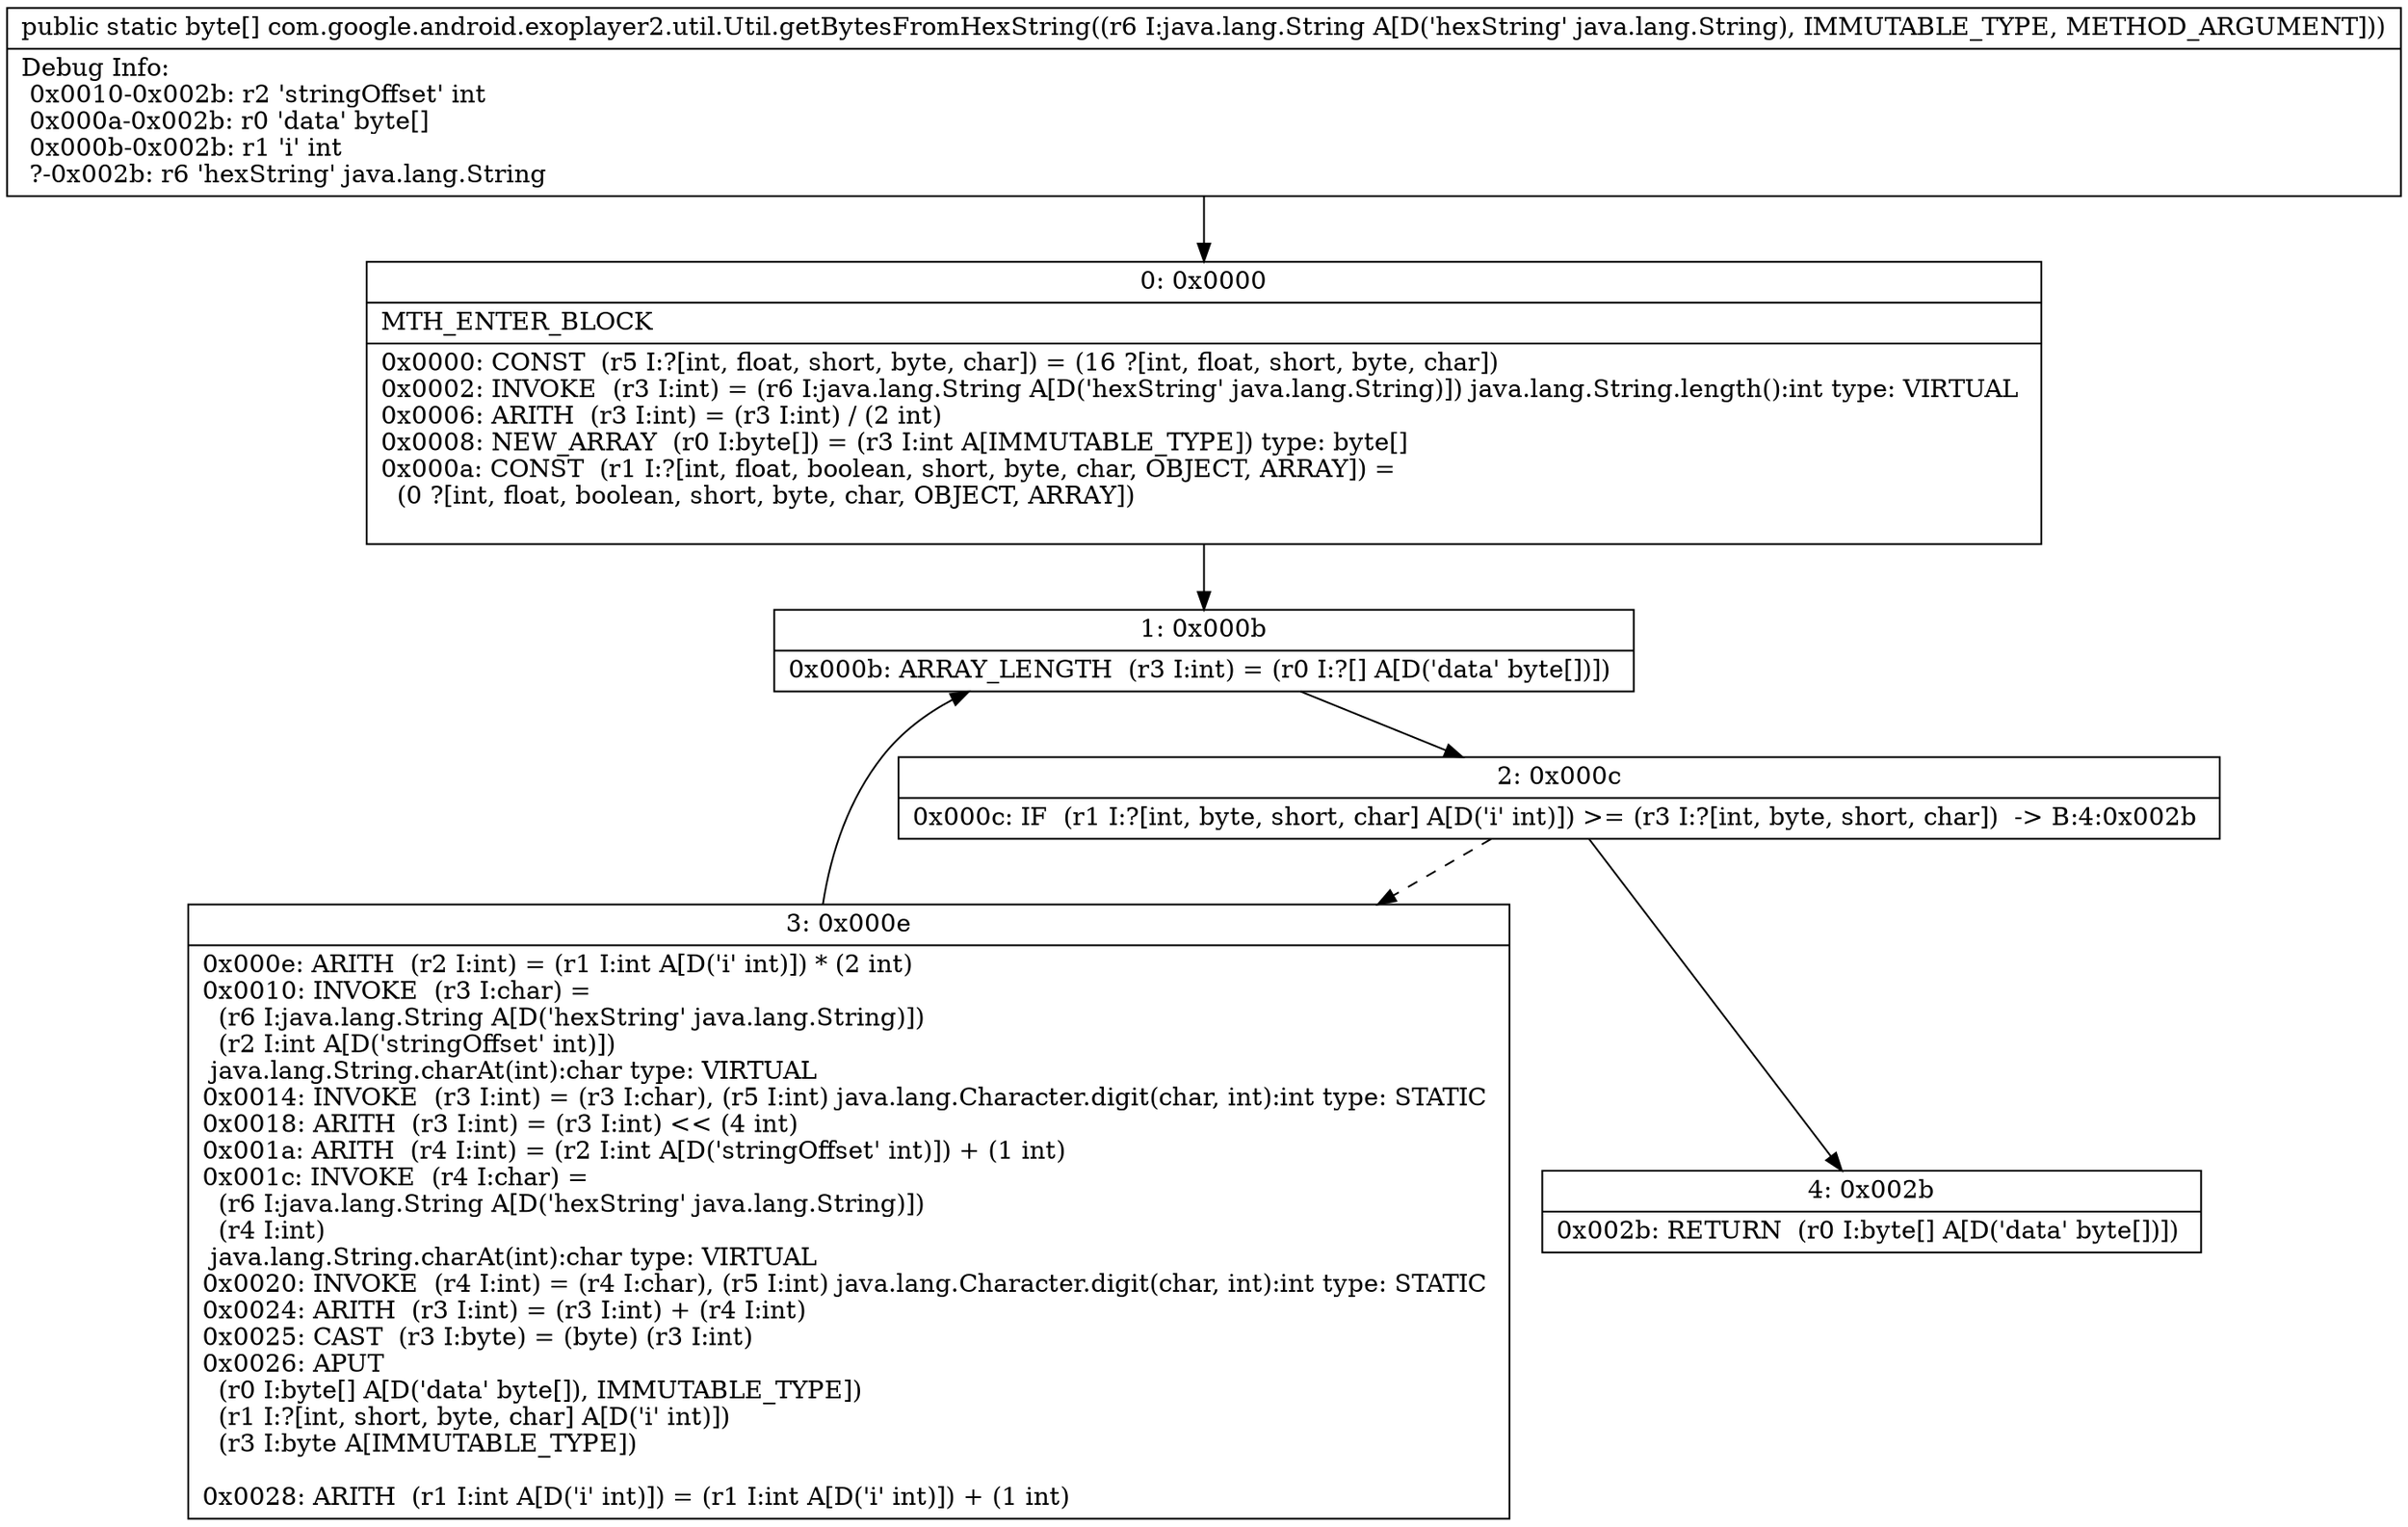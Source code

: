 digraph "CFG forcom.google.android.exoplayer2.util.Util.getBytesFromHexString(Ljava\/lang\/String;)[B" {
Node_0 [shape=record,label="{0\:\ 0x0000|MTH_ENTER_BLOCK\l|0x0000: CONST  (r5 I:?[int, float, short, byte, char]) = (16 ?[int, float, short, byte, char]) \l0x0002: INVOKE  (r3 I:int) = (r6 I:java.lang.String A[D('hexString' java.lang.String)]) java.lang.String.length():int type: VIRTUAL \l0x0006: ARITH  (r3 I:int) = (r3 I:int) \/ (2 int) \l0x0008: NEW_ARRAY  (r0 I:byte[]) = (r3 I:int A[IMMUTABLE_TYPE]) type: byte[] \l0x000a: CONST  (r1 I:?[int, float, boolean, short, byte, char, OBJECT, ARRAY]) = \l  (0 ?[int, float, boolean, short, byte, char, OBJECT, ARRAY])\l \l}"];
Node_1 [shape=record,label="{1\:\ 0x000b|0x000b: ARRAY_LENGTH  (r3 I:int) = (r0 I:?[] A[D('data' byte[])]) \l}"];
Node_2 [shape=record,label="{2\:\ 0x000c|0x000c: IF  (r1 I:?[int, byte, short, char] A[D('i' int)]) \>= (r3 I:?[int, byte, short, char])  \-\> B:4:0x002b \l}"];
Node_3 [shape=record,label="{3\:\ 0x000e|0x000e: ARITH  (r2 I:int) = (r1 I:int A[D('i' int)]) * (2 int) \l0x0010: INVOKE  (r3 I:char) = \l  (r6 I:java.lang.String A[D('hexString' java.lang.String)])\l  (r2 I:int A[D('stringOffset' int)])\l java.lang.String.charAt(int):char type: VIRTUAL \l0x0014: INVOKE  (r3 I:int) = (r3 I:char), (r5 I:int) java.lang.Character.digit(char, int):int type: STATIC \l0x0018: ARITH  (r3 I:int) = (r3 I:int) \<\< (4 int) \l0x001a: ARITH  (r4 I:int) = (r2 I:int A[D('stringOffset' int)]) + (1 int) \l0x001c: INVOKE  (r4 I:char) = \l  (r6 I:java.lang.String A[D('hexString' java.lang.String)])\l  (r4 I:int)\l java.lang.String.charAt(int):char type: VIRTUAL \l0x0020: INVOKE  (r4 I:int) = (r4 I:char), (r5 I:int) java.lang.Character.digit(char, int):int type: STATIC \l0x0024: ARITH  (r3 I:int) = (r3 I:int) + (r4 I:int) \l0x0025: CAST  (r3 I:byte) = (byte) (r3 I:int) \l0x0026: APUT  \l  (r0 I:byte[] A[D('data' byte[]), IMMUTABLE_TYPE])\l  (r1 I:?[int, short, byte, char] A[D('i' int)])\l  (r3 I:byte A[IMMUTABLE_TYPE])\l \l0x0028: ARITH  (r1 I:int A[D('i' int)]) = (r1 I:int A[D('i' int)]) + (1 int) \l}"];
Node_4 [shape=record,label="{4\:\ 0x002b|0x002b: RETURN  (r0 I:byte[] A[D('data' byte[])]) \l}"];
MethodNode[shape=record,label="{public static byte[] com.google.android.exoplayer2.util.Util.getBytesFromHexString((r6 I:java.lang.String A[D('hexString' java.lang.String), IMMUTABLE_TYPE, METHOD_ARGUMENT]))  | Debug Info:\l  0x0010\-0x002b: r2 'stringOffset' int\l  0x000a\-0x002b: r0 'data' byte[]\l  0x000b\-0x002b: r1 'i' int\l  ?\-0x002b: r6 'hexString' java.lang.String\l}"];
MethodNode -> Node_0;
Node_0 -> Node_1;
Node_1 -> Node_2;
Node_2 -> Node_3[style=dashed];
Node_2 -> Node_4;
Node_3 -> Node_1;
}

